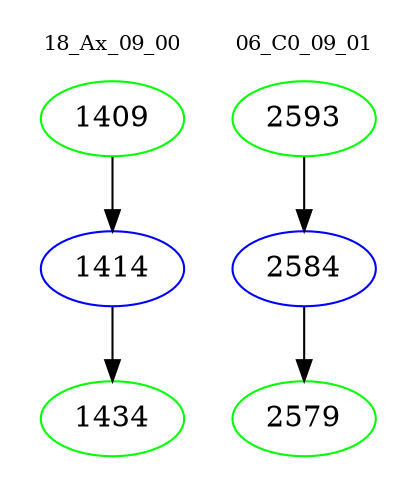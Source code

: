 digraph{
subgraph cluster_0 {
color = white
label = "18_Ax_09_00";
fontsize=10;
T0_1409 [label="1409", color="green"]
T0_1409 -> T0_1414 [color="black"]
T0_1414 [label="1414", color="blue"]
T0_1414 -> T0_1434 [color="black"]
T0_1434 [label="1434", color="green"]
}
subgraph cluster_1 {
color = white
label = "06_C0_09_01";
fontsize=10;
T1_2593 [label="2593", color="green"]
T1_2593 -> T1_2584 [color="black"]
T1_2584 [label="2584", color="blue"]
T1_2584 -> T1_2579 [color="black"]
T1_2579 [label="2579", color="green"]
}
}
